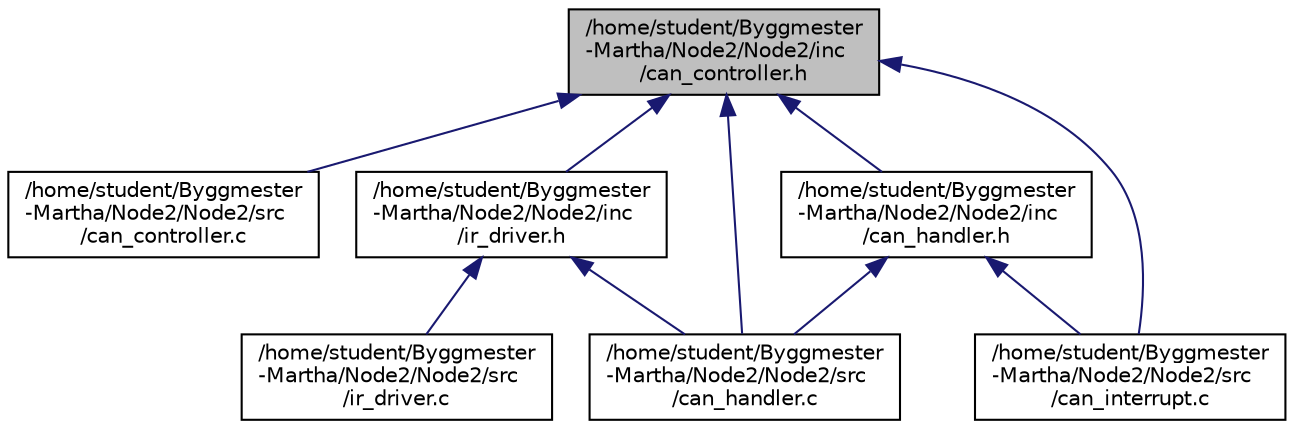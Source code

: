 digraph "/home/student/Byggmester-Martha/Node2/Node2/inc/can_controller.h"
{
  edge [fontname="Helvetica",fontsize="10",labelfontname="Helvetica",labelfontsize="10"];
  node [fontname="Helvetica",fontsize="10",shape=record];
  Node2 [label="/home/student/Byggmester\l-Martha/Node2/Node2/inc\l/can_controller.h",height=0.2,width=0.4,color="black", fillcolor="grey75", style="filled", fontcolor="black"];
  Node2 -> Node3 [dir="back",color="midnightblue",fontsize="10",style="solid",fontname="Helvetica"];
  Node3 [label="/home/student/Byggmester\l-Martha/Node2/Node2/src\l/can_controller.c",height=0.2,width=0.4,color="black", fillcolor="white", style="filled",URL="$can__controller_8c.html",tooltip="Implementation of delivered can controll library for node 2. "];
  Node2 -> Node4 [dir="back",color="midnightblue",fontsize="10",style="solid",fontname="Helvetica"];
  Node4 [label="/home/student/Byggmester\l-Martha/Node2/Node2/src\l/can_handler.c",height=0.2,width=0.4,color="black", fillcolor="white", style="filled",URL="$can__handler_8c.html",tooltip="Implementation of can_handler library. "];
  Node2 -> Node5 [dir="back",color="midnightblue",fontsize="10",style="solid",fontname="Helvetica"];
  Node5 [label="/home/student/Byggmester\l-Martha/Node2/Node2/inc\l/can_handler.h",height=0.2,width=0.4,color="black", fillcolor="white", style="filled",URL="$can__handler_8h.html",tooltip="Library for can message handling. "];
  Node5 -> Node4 [dir="back",color="midnightblue",fontsize="10",style="solid",fontname="Helvetica"];
  Node5 -> Node6 [dir="back",color="midnightblue",fontsize="10",style="solid",fontname="Helvetica"];
  Node6 [label="/home/student/Byggmester\l-Martha/Node2/Node2/src\l/can_interrupt.c",height=0.2,width=0.4,color="black", fillcolor="white", style="filled",URL="$can__interrupt_8c_source.html"];
  Node2 -> Node7 [dir="back",color="midnightblue",fontsize="10",style="solid",fontname="Helvetica"];
  Node7 [label="/home/student/Byggmester\l-Martha/Node2/Node2/inc\l/ir_driver.h",height=0.2,width=0.4,color="black", fillcolor="white", style="filled",URL="$ir__driver_8h.html",tooltip="Library for controlling IR. "];
  Node7 -> Node4 [dir="back",color="midnightblue",fontsize="10",style="solid",fontname="Helvetica"];
  Node7 -> Node8 [dir="back",color="midnightblue",fontsize="10",style="solid",fontname="Helvetica"];
  Node8 [label="/home/student/Byggmester\l-Martha/Node2/Node2/src\l/ir_driver.c",height=0.2,width=0.4,color="black", fillcolor="white", style="filled",URL="$ir__driver_8c.html",tooltip="Implementation of IR library. "];
  Node2 -> Node6 [dir="back",color="midnightblue",fontsize="10",style="solid",fontname="Helvetica"];
}
